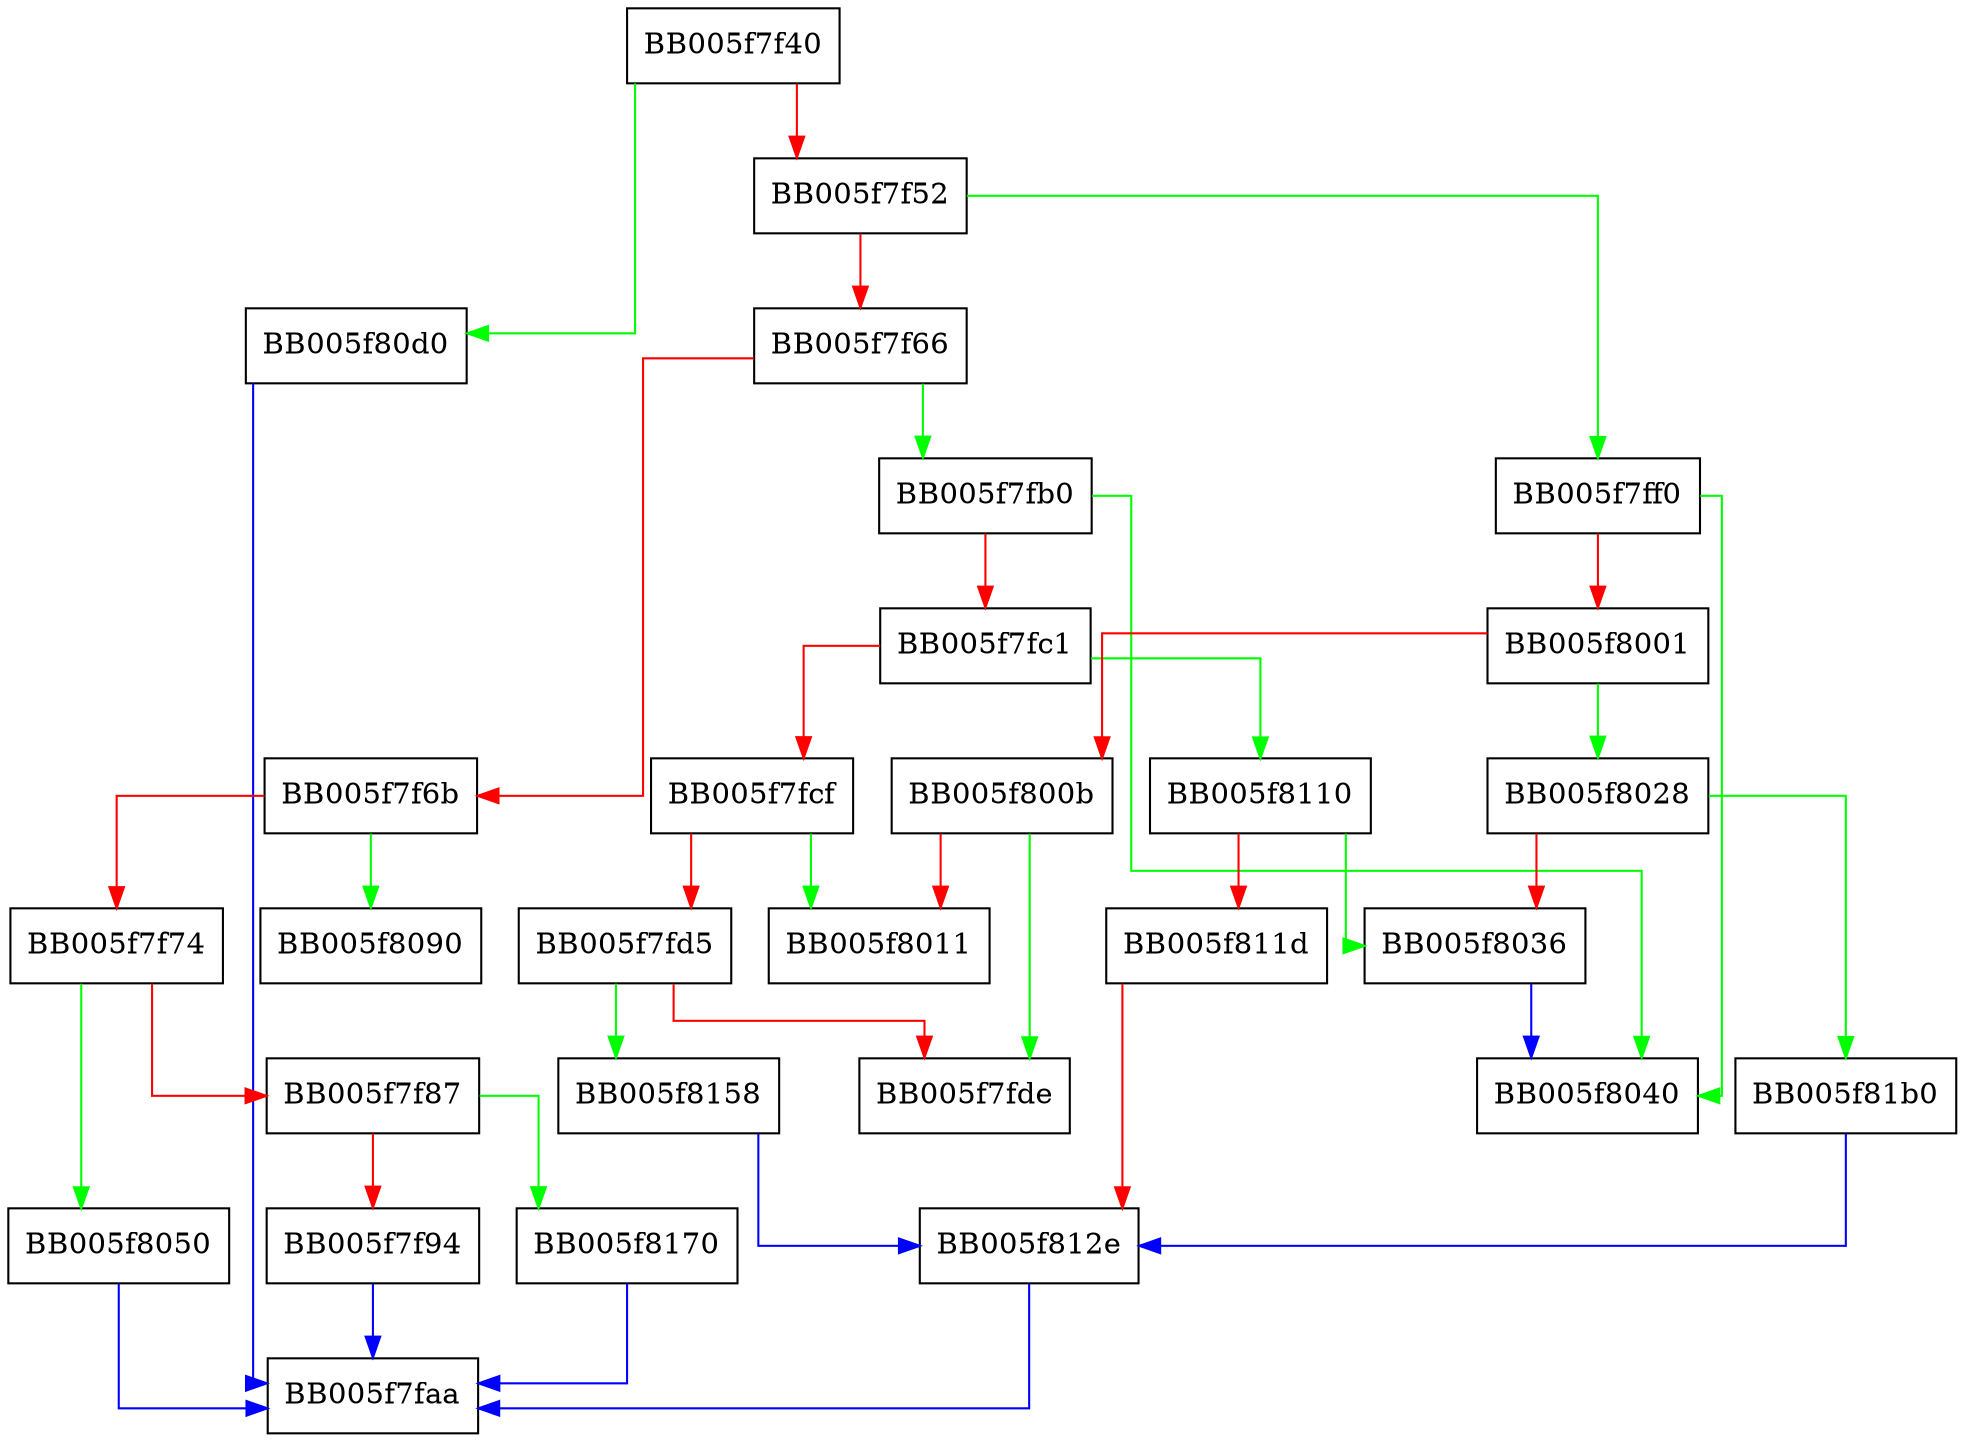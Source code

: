 digraph OSSL_PARAM_set_size_t {
  node [shape="box"];
  graph [splines=ortho];
  BB005f7f40 -> BB005f80d0 [color="green"];
  BB005f7f40 -> BB005f7f52 [color="red"];
  BB005f7f52 -> BB005f7ff0 [color="green"];
  BB005f7f52 -> BB005f7f66 [color="red"];
  BB005f7f66 -> BB005f7fb0 [color="green"];
  BB005f7f66 -> BB005f7f6b [color="red"];
  BB005f7f6b -> BB005f8090 [color="green"];
  BB005f7f6b -> BB005f7f74 [color="red"];
  BB005f7f74 -> BB005f8050 [color="green"];
  BB005f7f74 -> BB005f7f87 [color="red"];
  BB005f7f87 -> BB005f8170 [color="green"];
  BB005f7f87 -> BB005f7f94 [color="red"];
  BB005f7f94 -> BB005f7faa [color="blue"];
  BB005f7fb0 -> BB005f8040 [color="green"];
  BB005f7fb0 -> BB005f7fc1 [color="red"];
  BB005f7fc1 -> BB005f8110 [color="green"];
  BB005f7fc1 -> BB005f7fcf [color="red"];
  BB005f7fcf -> BB005f8011 [color="green"];
  BB005f7fcf -> BB005f7fd5 [color="red"];
  BB005f7fd5 -> BB005f8158 [color="green"];
  BB005f7fd5 -> BB005f7fde [color="red"];
  BB005f7ff0 -> BB005f8040 [color="green"];
  BB005f7ff0 -> BB005f8001 [color="red"];
  BB005f8001 -> BB005f8028 [color="green"];
  BB005f8001 -> BB005f800b [color="red"];
  BB005f800b -> BB005f7fde [color="green"];
  BB005f800b -> BB005f8011 [color="red"];
  BB005f8028 -> BB005f81b0 [color="green"];
  BB005f8028 -> BB005f8036 [color="red"];
  BB005f8036 -> BB005f8040 [color="blue"];
  BB005f8050 -> BB005f7faa [color="blue"];
  BB005f80d0 -> BB005f7faa [color="blue"];
  BB005f8110 -> BB005f8036 [color="green"];
  BB005f8110 -> BB005f811d [color="red"];
  BB005f811d -> BB005f812e [color="red"];
  BB005f812e -> BB005f7faa [color="blue"];
  BB005f8158 -> BB005f812e [color="blue"];
  BB005f8170 -> BB005f7faa [color="blue"];
  BB005f81b0 -> BB005f812e [color="blue"];
}